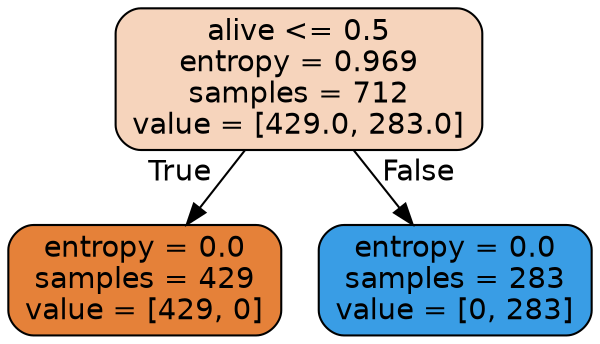 digraph Tree {
node [shape=box, style="filled, rounded", color="black", fontname="helvetica"] ;
edge [fontname="helvetica"] ;
0 [label="alive <= 0.5\nentropy = 0.969\nsamples = 712\nvalue = [429.0, 283.0]", fillcolor="#f6d4bc"] ;
1 [label="entropy = 0.0\nsamples = 429\nvalue = [429, 0]", fillcolor="#e58139"] ;
0 -> 1 [labeldistance=2.5, labelangle=45, headlabel="True"] ;
2 [label="entropy = 0.0\nsamples = 283\nvalue = [0, 283]", fillcolor="#399de5"] ;
0 -> 2 [labeldistance=2.5, labelangle=-45, headlabel="False"] ;
}
